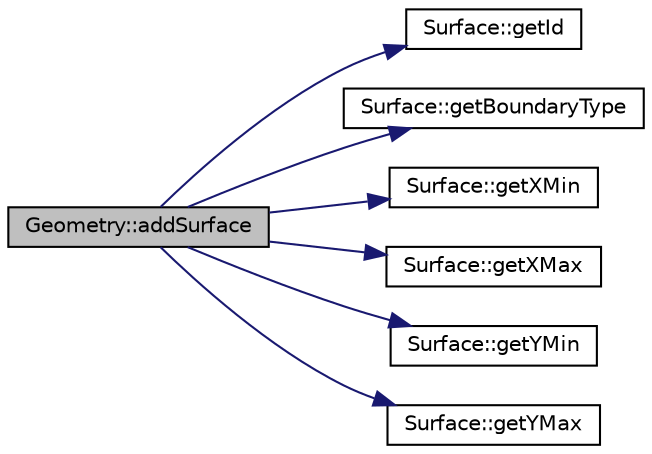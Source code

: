 digraph "Geometry::addSurface"
{
  edge [fontname="Helvetica",fontsize="10",labelfontname="Helvetica",labelfontsize="10"];
  node [fontname="Helvetica",fontsize="10",shape=record];
  rankdir="LR";
  Node1 [label="Geometry::addSurface",height=0.2,width=0.4,color="black", fillcolor="grey75", style="filled" fontcolor="black"];
  Node1 -> Node2 [color="midnightblue",fontsize="10",style="solid",fontname="Helvetica"];
  Node2 [label="Surface::getId",height=0.2,width=0.4,color="black", fillcolor="white", style="filled",URL="$classSurface.html#a017d43ba277780965b6d5aa928a635fc",tooltip="Return the Surface&#39;s user-defined ID."];
  Node1 -> Node3 [color="midnightblue",fontsize="10",style="solid",fontname="Helvetica"];
  Node3 [label="Surface::getBoundaryType",height=0.2,width=0.4,color="black", fillcolor="white", style="filled",URL="$classSurface.html#afa3ef1b6a8b18d04240ee1a3bc908780",tooltip="Returns the type of boundary conditions for this Surface (REFLECTIVE, VACUUM or BOUNDARY_NONE)"];
  Node1 -> Node4 [color="midnightblue",fontsize="10",style="solid",fontname="Helvetica"];
  Node4 [label="Surface::getXMin",height=0.2,width=0.4,color="black", fillcolor="white", style="filled",URL="$classSurface.html#a3baea26cc38b6fb0d194fca014018174",tooltip="Returns the minimum x value on this Surface."];
  Node1 -> Node5 [color="midnightblue",fontsize="10",style="solid",fontname="Helvetica"];
  Node5 [label="Surface::getXMax",height=0.2,width=0.4,color="black", fillcolor="white", style="filled",URL="$classSurface.html#aff659fd1b2d547d8b59df1b804d4098b",tooltip="Returns the maximum x value on this Surface."];
  Node1 -> Node6 [color="midnightblue",fontsize="10",style="solid",fontname="Helvetica"];
  Node6 [label="Surface::getYMin",height=0.2,width=0.4,color="black", fillcolor="white", style="filled",URL="$classSurface.html#a294b8bd2f04b3b938cc7c31cc4f941f3",tooltip="Returns the minimum y value on this Surface."];
  Node1 -> Node7 [color="midnightblue",fontsize="10",style="solid",fontname="Helvetica"];
  Node7 [label="Surface::getYMax",height=0.2,width=0.4,color="black", fillcolor="white", style="filled",URL="$classSurface.html#a1ffa35335f366974886fa7c36b564fef",tooltip="Returns the maximum y value on this Surface."];
}
